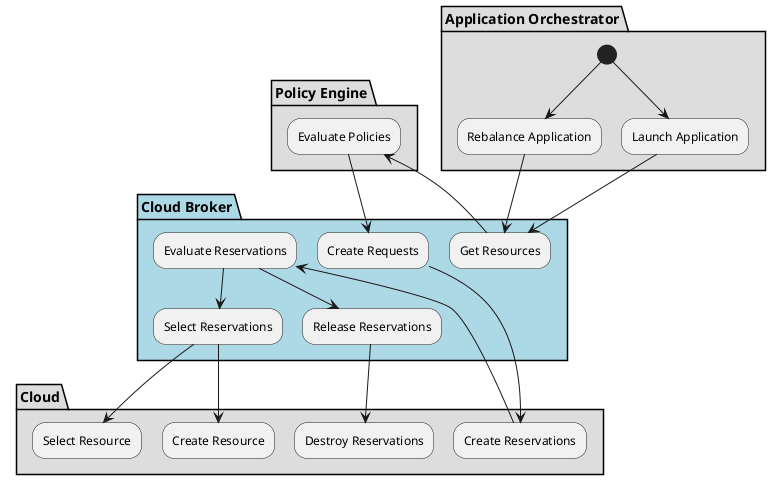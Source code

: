 @startuml

partition "Application Orchestrator"  #dddddd {
  (*) --> "Launch Application"
  (*) --> "Rebalance Application"
}

partition "Cloud Broker" #lightblue {
  "Launch Application" --> "Get Resources"
  "Rebalance Application" --> "Get Resources"
}

partition "Policy Engine" #dddddd {

  "Get Resources" -> "Evaluate Policies"
}

partition "Cloud Broker" {
  "Evaluate Policies" --> "Create Requests"
}

partition "Cloud" #dddddd {
  "Create Requests" --> "Create Reservations"
}
partition "Cloud Broker" {
  "Create Reservations" --> "Evaluate Reservations"
  "Evaluate Reservations" --> "Select Reservations"
  "Evaluate Reservations" --> "Release Reservations"
}
partition "Cloud" #dddddd {
  "Select Reservations" --> "Select Resource"
  "Select Reservations" --> "Create Resource"
  "Release Reservations" --> "Destroy Reservations"
}

@enduml

